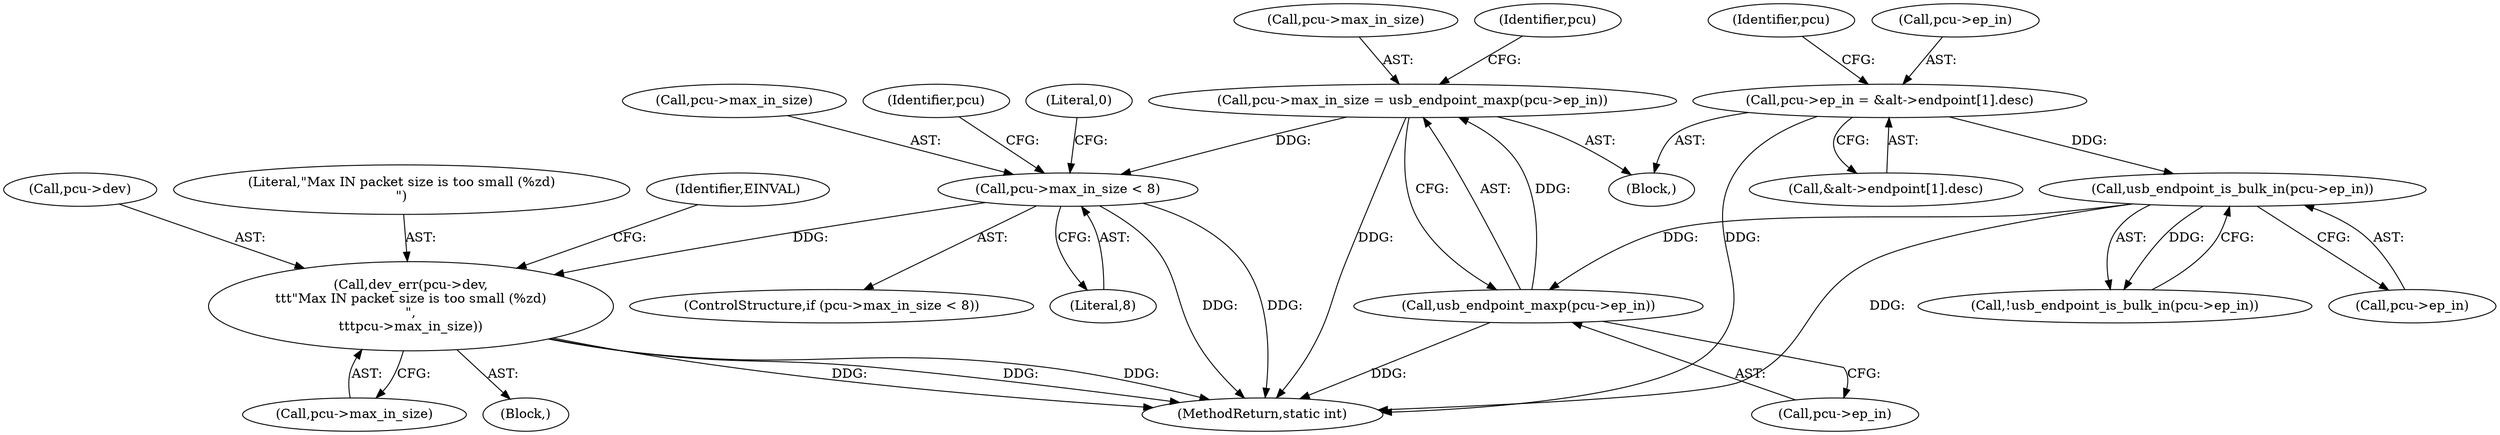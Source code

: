 digraph "0_linux_a0ad220c96692eda76b2e3fd7279f3dcd1d8a8ff@pointer" {
"1000305" [label="(Call,dev_err(pcu->dev,\n\t\t\t\"Max IN packet size is too small (%zd)\n\",\n\t\t\tpcu->max_in_size))"];
"1000299" [label="(Call,pcu->max_in_size < 8)"];
"1000290" [label="(Call,pcu->max_in_size = usb_endpoint_maxp(pcu->ep_in))"];
"1000294" [label="(Call,usb_endpoint_maxp(pcu->ep_in))"];
"1000277" [label="(Call,usb_endpoint_is_bulk_in(pcu->ep_in))"];
"1000263" [label="(Call,pcu->ep_in = &alt->endpoint[1].desc)"];
"1000263" [label="(Call,pcu->ep_in = &alt->endpoint[1].desc)"];
"1000276" [label="(Call,!usb_endpoint_is_bulk_in(pcu->ep_in))"];
"1000310" [label="(Call,pcu->max_in_size)"];
"1000303" [label="(Literal,8)"];
"1000309" [label="(Literal,\"Max IN packet size is too small (%zd)\n\")"];
"1000315" [label="(Identifier,EINVAL)"];
"1000290" [label="(Call,pcu->max_in_size = usb_endpoint_maxp(pcu->ep_in))"];
"1000305" [label="(Call,dev_err(pcu->dev,\n\t\t\t\"Max IN packet size is too small (%zd)\n\",\n\t\t\tpcu->max_in_size))"];
"1000279" [label="(Identifier,pcu)"];
"1000317" [label="(Literal,0)"];
"1000278" [label="(Call,pcu->ep_in)"];
"1000267" [label="(Call,&alt->endpoint[1].desc)"];
"1000304" [label="(Block,)"];
"1000291" [label="(Call,pcu->max_in_size)"];
"1000299" [label="(Call,pcu->max_in_size < 8)"];
"1000295" [label="(Call,pcu->ep_in)"];
"1000277" [label="(Call,usb_endpoint_is_bulk_in(pcu->ep_in))"];
"1000300" [label="(Call,pcu->max_in_size)"];
"1000264" [label="(Call,pcu->ep_in)"];
"1000301" [label="(Identifier,pcu)"];
"1000318" [label="(MethodReturn,static int)"];
"1000298" [label="(ControlStructure,if (pcu->max_in_size < 8))"];
"1000307" [label="(Identifier,pcu)"];
"1000306" [label="(Call,pcu->dev)"];
"1000103" [label="(Block,)"];
"1000294" [label="(Call,usb_endpoint_maxp(pcu->ep_in))"];
"1000305" -> "1000304"  [label="AST: "];
"1000305" -> "1000310"  [label="CFG: "];
"1000306" -> "1000305"  [label="AST: "];
"1000309" -> "1000305"  [label="AST: "];
"1000310" -> "1000305"  [label="AST: "];
"1000315" -> "1000305"  [label="CFG: "];
"1000305" -> "1000318"  [label="DDG: "];
"1000305" -> "1000318"  [label="DDG: "];
"1000305" -> "1000318"  [label="DDG: "];
"1000299" -> "1000305"  [label="DDG: "];
"1000299" -> "1000298"  [label="AST: "];
"1000299" -> "1000303"  [label="CFG: "];
"1000300" -> "1000299"  [label="AST: "];
"1000303" -> "1000299"  [label="AST: "];
"1000307" -> "1000299"  [label="CFG: "];
"1000317" -> "1000299"  [label="CFG: "];
"1000299" -> "1000318"  [label="DDG: "];
"1000299" -> "1000318"  [label="DDG: "];
"1000290" -> "1000299"  [label="DDG: "];
"1000290" -> "1000103"  [label="AST: "];
"1000290" -> "1000294"  [label="CFG: "];
"1000291" -> "1000290"  [label="AST: "];
"1000294" -> "1000290"  [label="AST: "];
"1000301" -> "1000290"  [label="CFG: "];
"1000290" -> "1000318"  [label="DDG: "];
"1000294" -> "1000290"  [label="DDG: "];
"1000294" -> "1000295"  [label="CFG: "];
"1000295" -> "1000294"  [label="AST: "];
"1000294" -> "1000318"  [label="DDG: "];
"1000277" -> "1000294"  [label="DDG: "];
"1000277" -> "1000276"  [label="AST: "];
"1000277" -> "1000278"  [label="CFG: "];
"1000278" -> "1000277"  [label="AST: "];
"1000276" -> "1000277"  [label="CFG: "];
"1000277" -> "1000318"  [label="DDG: "];
"1000277" -> "1000276"  [label="DDG: "];
"1000263" -> "1000277"  [label="DDG: "];
"1000263" -> "1000103"  [label="AST: "];
"1000263" -> "1000267"  [label="CFG: "];
"1000264" -> "1000263"  [label="AST: "];
"1000267" -> "1000263"  [label="AST: "];
"1000279" -> "1000263"  [label="CFG: "];
"1000263" -> "1000318"  [label="DDG: "];
}
